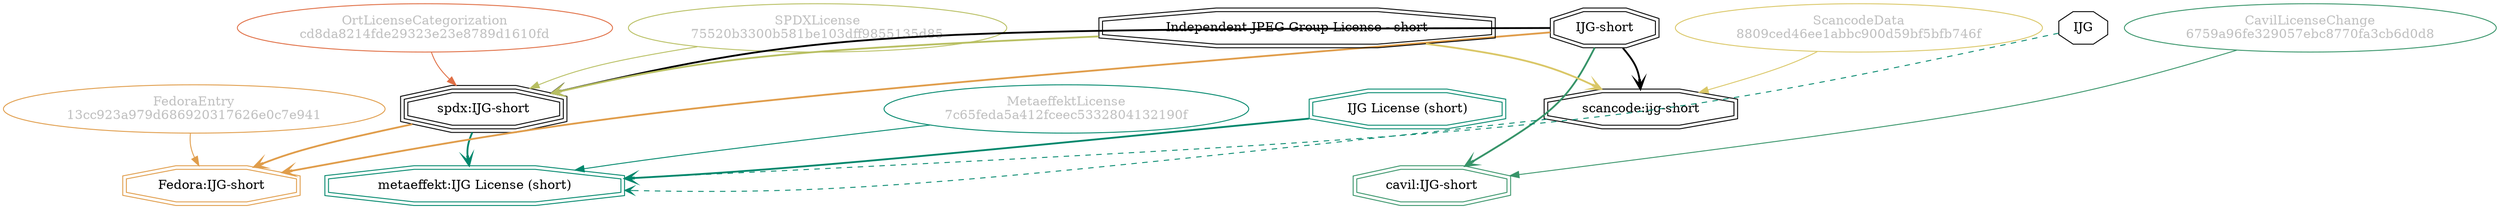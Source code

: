 strict digraph {
    node [shape=box];
    graph [splines=curved];
    2269 [label="SPDXLicense\n75520b3300b581be103dff9855135d85"
         ,fontcolor=gray
         ,color="#b8bf62"
         ,fillcolor="beige;1"
         ,shape=ellipse];
    2270 [label="spdx:IJG-short"
         ,shape=tripleoctagon];
    2271 [label="IJG-short"
         ,shape=doubleoctagon];
    2272 [label="Independent JPEG Group License - short"
         ,shape=doubleoctagon];
    2279 [label=IJG,shape=octagon];
    6789 [label="FedoraEntry\n13cc923a979d686920317626e0c7e941"
         ,fontcolor=gray
         ,color="#e09d4b"
         ,fillcolor="beige;1"
         ,shape=ellipse];
    6790 [label="Fedora:IJG-short"
         ,color="#e09d4b"
         ,shape=doubleoctagon];
    17374 [label="ScancodeData\n8809ced46ee1abbc900d59bf5bfb746f"
          ,fontcolor=gray
          ,color="#dac767"
          ,fillcolor="beige;1"
          ,shape=ellipse];
    17375 [label="scancode:ijg-short"
          ,shape=doubleoctagon];
    28760 [label="OrtLicenseCategorization\ncd8da8214fde29323e23e8789d1610fd"
          ,fontcolor=gray
          ,color="#e06f45"
          ,fillcolor="beige;1"
          ,shape=ellipse];
    36985 [label="CavilLicenseChange\n6759a96fe329057ebc8770fa3cb6d0d8"
          ,fontcolor=gray
          ,color="#379469"
          ,fillcolor="beige;1"
          ,shape=ellipse];
    36986 [label="cavil:IJG-short"
          ,color="#379469"
          ,shape=doubleoctagon];
    43770 [label="MetaeffektLicense\n7c65feda5a412fceec5332804132190f"
          ,fontcolor=gray
          ,color="#00876c"
          ,fillcolor="beige;1"
          ,shape=ellipse];
    43771 [label="metaeffekt:IJG License (short)"
          ,color="#00876c"
          ,shape=doubleoctagon];
    43772 [label="IJG License (short)"
          ,color="#00876c"
          ,shape=doubleoctagon];
    2269 -> 2270 [weight=0.5
                 ,color="#b8bf62"];
    2270 -> 6790 [style=bold
                 ,arrowhead=vee
                 ,weight=0.7
                 ,color="#e09d4b"];
    2270 -> 43771 [style=bold
                  ,arrowhead=vee
                  ,weight=0.7
                  ,color="#00876c"];
    2271 -> 2270 [style=bold
                 ,arrowhead=vee
                 ,weight=0.7];
    2271 -> 6790 [style=bold
                 ,arrowhead=vee
                 ,weight=0.7
                 ,color="#e09d4b"];
    2271 -> 17375 [style=bold
                  ,arrowhead=vee
                  ,weight=0.7];
    2271 -> 36986 [style=bold
                  ,arrowhead=vee
                  ,weight=0.7
                  ,color="#379469"];
    2271 -> 36986 [style=bold
                  ,arrowhead=vee
                  ,weight=0.7
                  ,color="#379469"];
    2272 -> 2270 [style=bold
                 ,arrowhead=vee
                 ,weight=0.7
                 ,color="#b8bf62"];
    2272 -> 17375 [style=bold
                  ,arrowhead=vee
                  ,weight=0.7
                  ,color="#dac767"];
    2279 -> 43771 [style=dashed
                  ,arrowhead=vee
                  ,weight=0.5
                  ,color="#00876c"];
    6789 -> 6790 [weight=0.5
                 ,color="#e09d4b"];
    17374 -> 17375 [weight=0.5
                   ,color="#dac767"];
    17375 -> 43771 [style=dashed
                   ,arrowhead=vee
                   ,weight=0.5
                   ,color="#00876c"];
    28760 -> 2270 [weight=0.5
                  ,color="#e06f45"];
    36985 -> 36986 [weight=0.5
                   ,color="#379469"];
    43770 -> 43771 [weight=0.5
                   ,color="#00876c"];
    43772 -> 43771 [style=bold
                   ,arrowhead=vee
                   ,weight=0.7
                   ,color="#00876c"];
}
